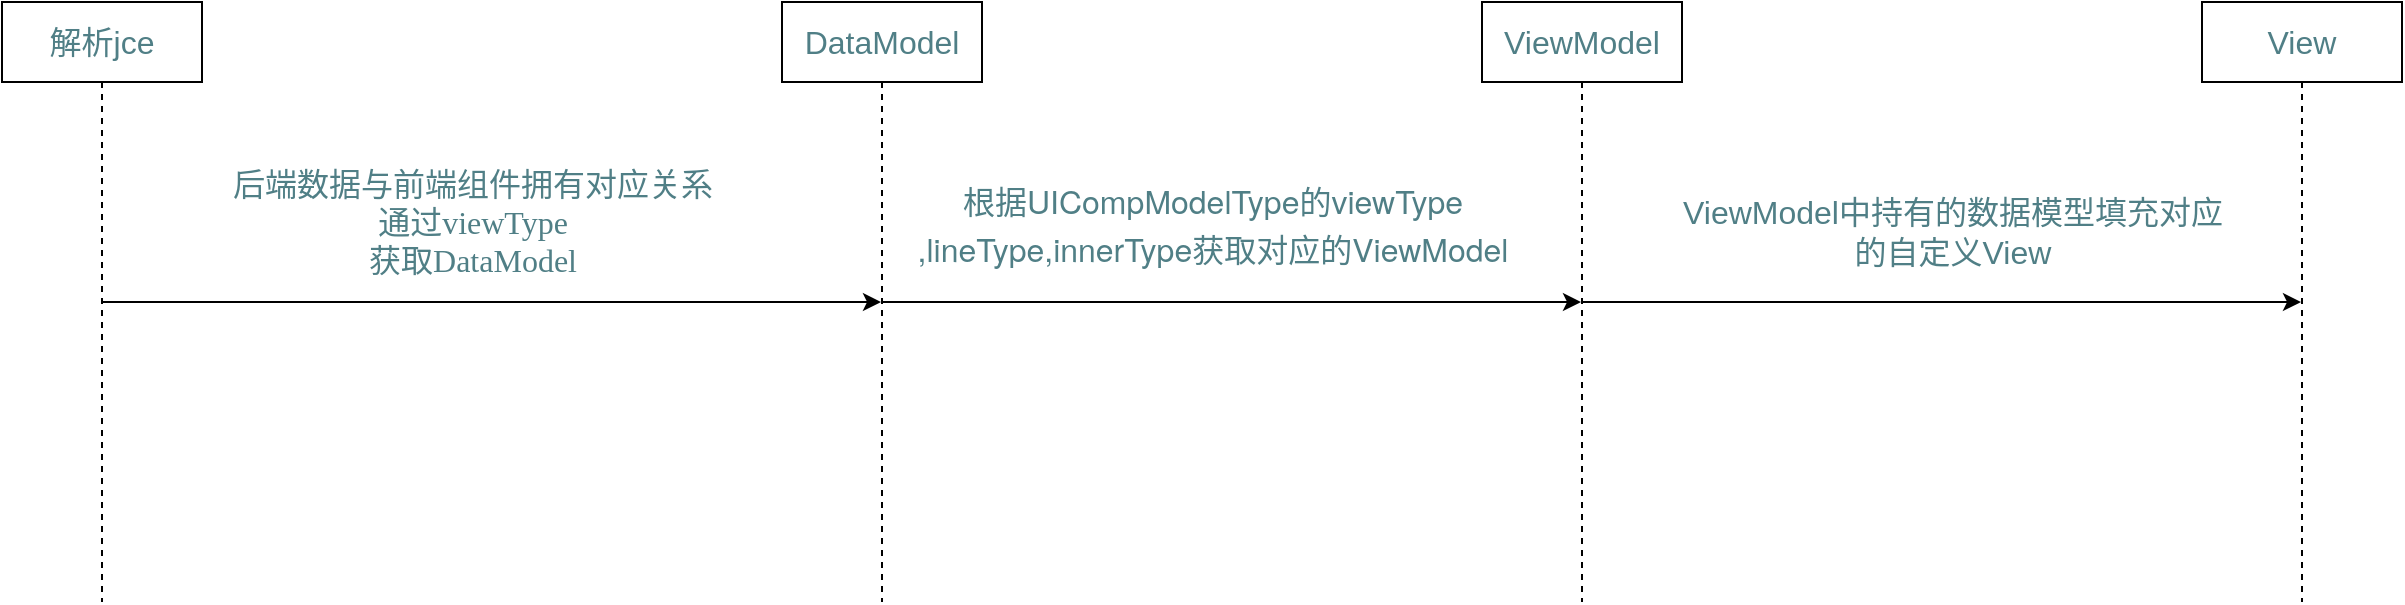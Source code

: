 <mxfile version="13.8.2" type="github">
  <diagram id="GQh6kpIy_-WTej3mCI-n" name="Page-1">
    <mxGraphModel dx="1584" dy="992" grid="1" gridSize="10" guides="1" tooltips="1" connect="1" arrows="1" fold="1" page="1" pageScale="1" pageWidth="827" pageHeight="1169" math="0" shadow="0">
      <root>
        <mxCell id="0" />
        <mxCell id="1" parent="0" />
        <mxCell id="Mxq5pc4u43_rECB0qymS-12" style="edgeStyle=orthogonalEdgeStyle;rounded=0;orthogonalLoop=1;jettySize=auto;html=1;fontSize=16;fontColor=#507F86;" edge="1" parent="1" source="Mxq5pc4u43_rECB0qymS-10" target="Mxq5pc4u43_rECB0qymS-11">
          <mxGeometry relative="1" as="geometry" />
        </mxCell>
        <mxCell id="Mxq5pc4u43_rECB0qymS-10" value="解析jce" style="shape=umlLifeline;perimeter=lifelinePerimeter;whiteSpace=wrap;html=1;container=1;collapsible=0;recursiveResize=0;outlineConnect=0;fontSize=16;fontColor=#507F86;" vertex="1" parent="1">
          <mxGeometry x="30" y="610" width="100" height="300" as="geometry" />
        </mxCell>
        <mxCell id="Mxq5pc4u43_rECB0qymS-15" style="edgeStyle=orthogonalEdgeStyle;rounded=0;orthogonalLoop=1;jettySize=auto;html=1;fontSize=16;fontColor=#507F86;" edge="1" parent="1" source="Mxq5pc4u43_rECB0qymS-11" target="Mxq5pc4u43_rECB0qymS-13">
          <mxGeometry relative="1" as="geometry" />
        </mxCell>
        <mxCell id="Mxq5pc4u43_rECB0qymS-11" value="DataModel" style="shape=umlLifeline;perimeter=lifelinePerimeter;whiteSpace=wrap;html=1;container=1;collapsible=0;recursiveResize=0;outlineConnect=0;fontSize=16;fontColor=#507F86;" vertex="1" parent="1">
          <mxGeometry x="420" y="610" width="100" height="300" as="geometry" />
        </mxCell>
        <mxCell id="Mxq5pc4u43_rECB0qymS-16" style="edgeStyle=orthogonalEdgeStyle;rounded=0;orthogonalLoop=1;jettySize=auto;html=1;fontSize=16;fontColor=#507F86;" edge="1" parent="1" source="Mxq5pc4u43_rECB0qymS-13" target="Mxq5pc4u43_rECB0qymS-14">
          <mxGeometry relative="1" as="geometry" />
        </mxCell>
        <mxCell id="Mxq5pc4u43_rECB0qymS-13" value="ViewModel" style="shape=umlLifeline;perimeter=lifelinePerimeter;whiteSpace=wrap;html=1;container=1;collapsible=0;recursiveResize=0;outlineConnect=0;fontSize=16;fontColor=#507F86;" vertex="1" parent="1">
          <mxGeometry x="770" y="610" width="100" height="300" as="geometry" />
        </mxCell>
        <mxCell id="Mxq5pc4u43_rECB0qymS-14" value="View" style="shape=umlLifeline;perimeter=lifelinePerimeter;whiteSpace=wrap;html=1;container=1;collapsible=0;recursiveResize=0;outlineConnect=0;fontSize=16;fontColor=#507F86;" vertex="1" parent="1">
          <mxGeometry x="1130" y="610" width="100" height="300" as="geometry" />
        </mxCell>
        <mxCell id="Mxq5pc4u43_rECB0qymS-17" value="后端数据与前端组件拥有对应关系&lt;br style=&quot;font-size: 16px&quot;&gt;通过&lt;span style=&quot;background-color: rgb(255 , 255 , 255) ; font-family: &amp;#34;menlo&amp;#34; ; font-size: 16px&quot;&gt;viewType&lt;/span&gt;&lt;span style=&quot;background-color: rgb(255 , 255 , 255) ; font-family: &amp;#34;menlo&amp;#34; ; font-size: 16px&quot;&gt;&lt;br style=&quot;font-size: 16px&quot;&gt;获取DataModel&lt;br style=&quot;font-size: 16px&quot;&gt;&lt;/span&gt;" style="text;html=1;align=center;verticalAlign=middle;resizable=0;points=[];autosize=1;fontSize=16;fontColor=#507F86;" vertex="1" parent="1">
          <mxGeometry x="135" y="690" width="260" height="60" as="geometry" />
        </mxCell>
        <mxCell id="Mxq5pc4u43_rECB0qymS-18" value="&lt;p class=&quot;p1&quot; style=&quot;margin: 0px; font-stretch: normal; line-height: normal; font-family: &amp;quot;helvetica neue&amp;quot;; background-color: rgb(255, 255, 255); font-size: 16px;&quot;&gt;根据UICompModelType的&lt;span style=&quot;font-size: 16px;&quot;&gt;viewType&lt;/span&gt;&lt;/p&gt;&lt;p class=&quot;p1&quot; style=&quot;margin: 0px; font-stretch: normal; line-height: normal; font-family: &amp;quot;helvetica neue&amp;quot;; background-color: rgb(255, 255, 255); font-size: 16px;&quot;&gt;,&lt;span style=&quot;font-size: 16px;&quot;&gt;lineType,&lt;/span&gt;&lt;span style=&quot;font-size: 16px;&quot;&gt;innerType&lt;/span&gt;获取对应的ViewModel&lt;/p&gt;" style="text;html=1;align=center;verticalAlign=middle;resizable=0;points=[];autosize=1;fontSize=16;fontColor=#507F86;" vertex="1" parent="1">
          <mxGeometry x="480" y="695" width="310" height="50" as="geometry" />
        </mxCell>
        <mxCell id="Mxq5pc4u43_rECB0qymS-19" value="&lt;p class=&quot;p1&quot; style=&quot;margin: 0px ; font-stretch: normal ; line-height: normal ; font-family: &amp;#34;helvetica neue&amp;#34; ; background-color: rgb(255 , 255 , 255) ; font-size: 16px&quot;&gt;&lt;br&gt;&lt;/p&gt;" style="text;html=1;align=center;verticalAlign=middle;resizable=0;points=[];autosize=1;fontSize=16;fontColor=#507F86;" vertex="1" parent="1">
          <mxGeometry x="985" y="715" width="20" height="20" as="geometry" />
        </mxCell>
        <mxCell id="Mxq5pc4u43_rECB0qymS-20" value="&lt;span&gt;ViewModel中持有的数据模型填充对应&lt;br&gt;的自定义View&lt;/span&gt;" style="text;html=1;align=center;verticalAlign=middle;resizable=0;points=[];autosize=1;fontSize=16;fontColor=#507F86;" vertex="1" parent="1">
          <mxGeometry x="860" y="705" width="290" height="40" as="geometry" />
        </mxCell>
      </root>
    </mxGraphModel>
  </diagram>
</mxfile>
